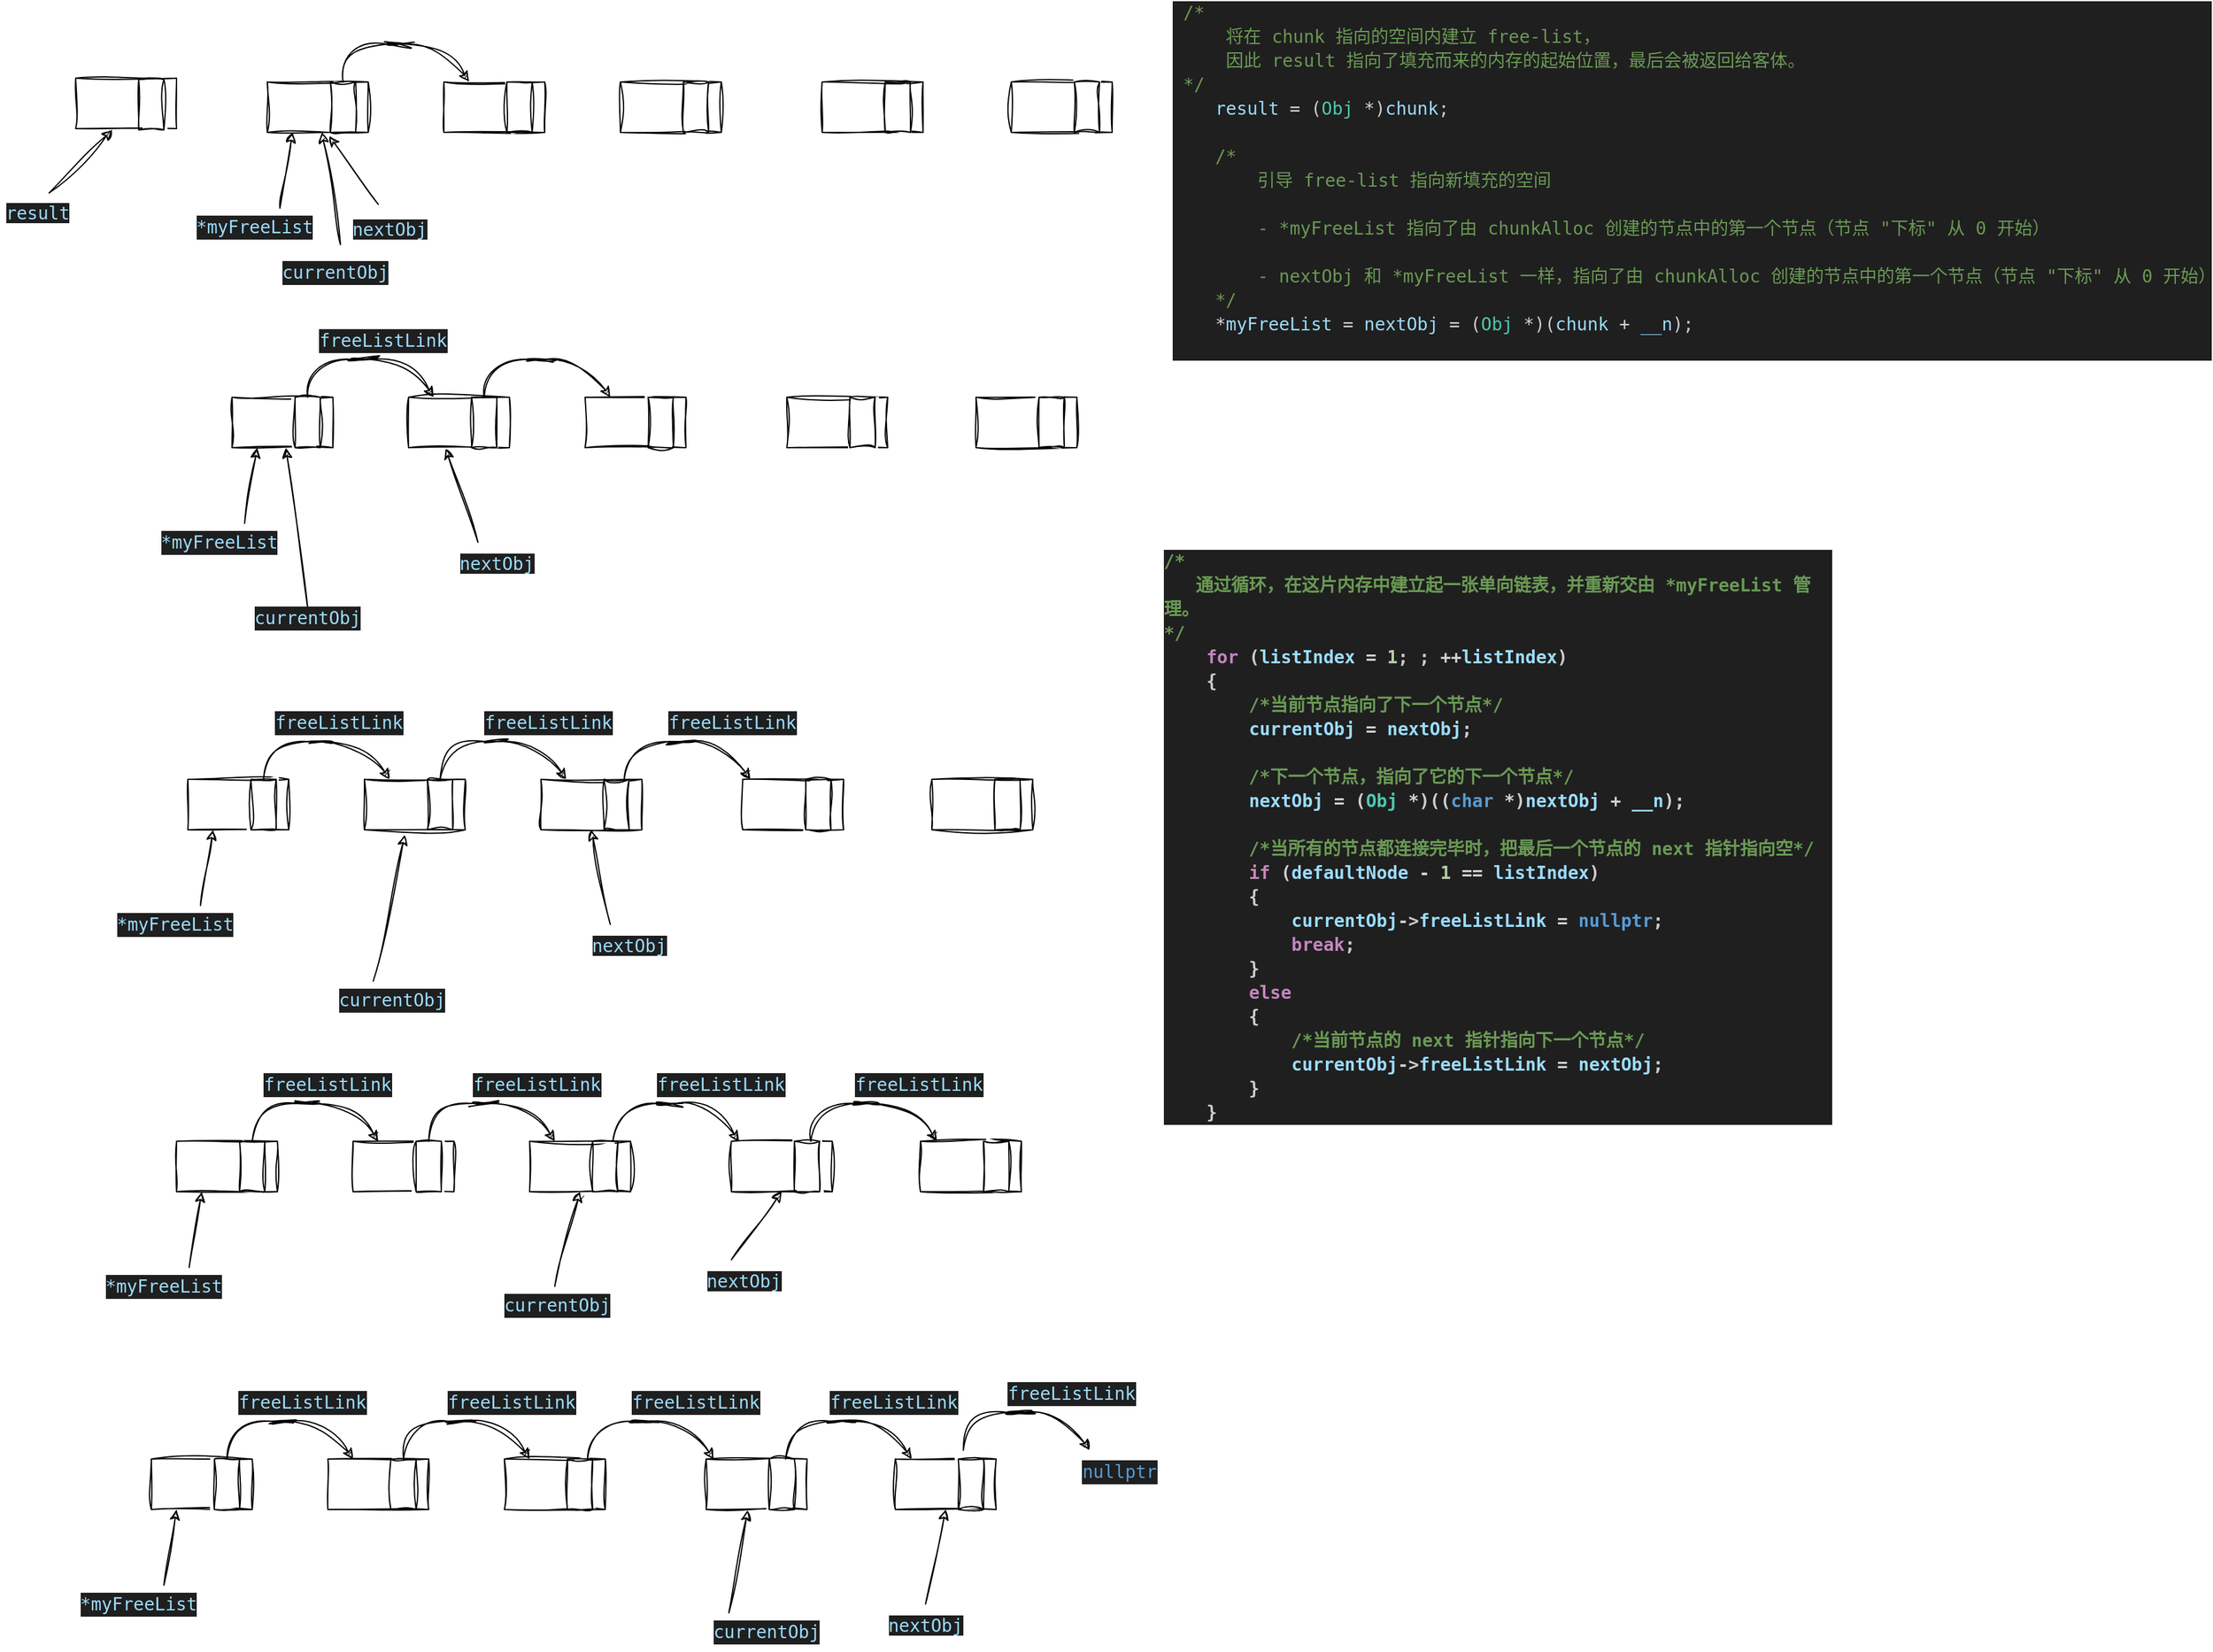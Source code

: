 <mxfile>
    <diagram id="wMo45nzH08YQBt-ZMu2K" name="第 1 页">
        <mxGraphModel dx="2779" dy="1314" grid="1" gridSize="7" guides="1" tooltips="1" connect="1" arrows="1" fold="1" page="1" pageScale="1" pageWidth="900" pageHeight="1600" background="none" math="0" shadow="0">
            <root>
                <mxCell id="0"/>
                <mxCell id="1" parent="0"/>
                <mxCell id="63" value="" style="rounded=0;whiteSpace=wrap;html=1;fillColor=#FFFFFF;sketch=1;curveFitting=1;jiggle=2;" vertex="1" parent="1">
                    <mxGeometry x="-254" y="81" width="80" height="40" as="geometry"/>
                </mxCell>
                <mxCell id="64" value="" style="rounded=0;whiteSpace=wrap;html=1;fillColor=#FFFFFF;sketch=1;curveFitting=1;jiggle=2;" vertex="1" parent="1">
                    <mxGeometry x="-394" y="81" width="80" height="40" as="geometry"/>
                </mxCell>
                <mxCell id="65" value="" style="rounded=0;whiteSpace=wrap;html=1;fillColor=#FFFFFF;sketch=1;curveFitting=1;jiggle=2;" vertex="1" parent="1">
                    <mxGeometry x="-534" y="81" width="80" height="40" as="geometry"/>
                </mxCell>
                <mxCell id="66" value="" style="rounded=0;whiteSpace=wrap;html=1;fillColor=#FFFFFF;sketch=1;curveFitting=1;jiggle=2;" vertex="1" parent="1">
                    <mxGeometry x="-94" y="81" width="80" height="40" as="geometry"/>
                </mxCell>
                <mxCell id="67" value="" style="rounded=0;whiteSpace=wrap;html=1;fillColor=#FFFFFF;sketch=1;curveFitting=1;jiggle=2;" vertex="1" parent="1">
                    <mxGeometry x="56" y="81" width="80" height="40" as="geometry"/>
                </mxCell>
                <mxCell id="68" value="" style="rounded=0;whiteSpace=wrap;html=1;strokeColor=default;fontFamily=Helvetica;fontSize=12;fontColor=default;fillColor=default;rotation=90;sketch=1;curveFitting=1;jiggle=2;" vertex="1" parent="1">
                    <mxGeometry x="-494" y="91" width="40" height="20" as="geometry"/>
                </mxCell>
                <mxCell id="69" value="" style="rounded=0;whiteSpace=wrap;html=1;strokeColor=default;fontFamily=Helvetica;fontSize=12;fontColor=default;fillColor=default;rotation=90;sketch=1;curveFitting=1;jiggle=2;" vertex="1" parent="1">
                    <mxGeometry x="-354" y="91" width="40" height="20" as="geometry"/>
                </mxCell>
                <mxCell id="70" value="" style="rounded=0;whiteSpace=wrap;html=1;strokeColor=default;fontFamily=Helvetica;fontSize=12;fontColor=default;fillColor=default;rotation=90;sketch=1;curveFitting=1;jiggle=2;" vertex="1" parent="1">
                    <mxGeometry x="96" y="91" width="40" height="20" as="geometry"/>
                </mxCell>
                <mxCell id="71" value="" style="rounded=0;whiteSpace=wrap;html=1;strokeColor=default;fontFamily=Helvetica;fontSize=12;fontColor=default;fillColor=default;rotation=90;sketch=1;curveFitting=1;jiggle=2;" vertex="1" parent="1">
                    <mxGeometry x="-54" y="91" width="40" height="20" as="geometry"/>
                </mxCell>
                <mxCell id="72" value="" style="rounded=0;whiteSpace=wrap;html=1;strokeColor=default;fontFamily=Helvetica;fontSize=12;fontColor=default;fillColor=default;rotation=90;sketch=1;curveFitting=1;jiggle=2;" vertex="1" parent="1">
                    <mxGeometry x="-214" y="91" width="40" height="20" as="geometry"/>
                </mxCell>
                <mxCell id="73" value="" style="curved=1;endArrow=classic;html=1;entryX=0.25;entryY=0;entryDx=0;entryDy=0;sketch=1;curveFitting=1;jiggle=2;" edge="1" parent="1" target="64">
                    <mxGeometry width="50" height="50" relative="1" as="geometry">
                        <mxPoint x="-474" y="81.0" as="sourcePoint"/>
                        <mxPoint x="-424" y="31" as="targetPoint"/>
                        <Array as="points">
                            <mxPoint x="-474" y="51"/>
                            <mxPoint x="-404" y="51"/>
                            <mxPoint x="-454" y="51"/>
                            <mxPoint x="-394" y="51"/>
                        </Array>
                    </mxGeometry>
                </mxCell>
                <mxCell id="78" value="&lt;div style=&quot;color: rgb(204, 204, 204); background-color: rgb(31, 31, 31); font-family: Consolas, 微软雅黑, monospace, Consolas, &amp;quot;Courier New&amp;quot;, monospace; font-size: 14px; line-height: 19px;&quot;&gt;&lt;span style=&quot;color: #9cdcfe;&quot;&gt;*myFreeList&lt;/span&gt;&lt;/div&gt;" style="text;html=1;strokeColor=none;fillColor=none;align=center;verticalAlign=middle;whiteSpace=wrap;rounded=0;sketch=1;curveFitting=1;jiggle=2;" vertex="1" parent="1">
                    <mxGeometry x="-574" y="181" width="60" height="30" as="geometry"/>
                </mxCell>
                <mxCell id="79" value="" style="endArrow=classic;html=1;entryX=0.25;entryY=1;entryDx=0;entryDy=0;sketch=1;curveFitting=1;jiggle=2;" edge="1" parent="1" target="65">
                    <mxGeometry width="50" height="50" relative="1" as="geometry">
                        <mxPoint x="-524" y="181" as="sourcePoint"/>
                        <mxPoint x="-474" y="121" as="targetPoint"/>
                    </mxGeometry>
                </mxCell>
                <mxCell id="81" value="&lt;div style=&quot;color: rgb(204, 204, 204); background-color: rgb(31, 31, 31); font-family: Consolas, 微软雅黑, monospace, Consolas, &amp;quot;Courier New&amp;quot;, monospace; font-size: 14px; line-height: 19px;&quot;&gt;&lt;span style=&quot;color: #569cd6;&quot;&gt;nullptr&lt;/span&gt;&lt;/div&gt;" style="text;html=1;strokeColor=none;fillColor=none;align=center;verticalAlign=middle;whiteSpace=wrap;rounded=0;sketch=1;curveFitting=1;jiggle=2;" vertex="1" parent="1">
                    <mxGeometry x="102" y="1163" width="80" height="40" as="geometry"/>
                </mxCell>
                <mxCell id="82" value="" style="endArrow=classic;html=1;sketch=1;hachureGap=4;jiggle=2;curveFitting=1;fontFamily=Architects Daughter;fontSource=https%3A%2F%2Ffonts.googleapis.com%2Fcss%3Ffamily%3DArchitects%2BDaughter;fontSize=16;" edge="1" parent="1" target="65">
                    <mxGeometry width="50" height="50" relative="1" as="geometry">
                        <mxPoint x="-476" y="210" as="sourcePoint"/>
                        <mxPoint x="-494" y="129" as="targetPoint"/>
                    </mxGeometry>
                </mxCell>
                <mxCell id="83" value="&lt;div style=&quot;color: rgb(204, 204, 204); background-color: rgb(31, 31, 31); font-family: Consolas, 微软雅黑, monospace, Consolas, &amp;quot;Courier New&amp;quot;, monospace; font-size: 14px; line-height: 19px;&quot;&gt;&lt;span style=&quot;color: #9cdcfe;&quot;&gt;currentObj&lt;/span&gt;&lt;/div&gt;" style="text;html=1;strokeColor=none;fillColor=none;align=center;verticalAlign=middle;whiteSpace=wrap;rounded=0;sketch=1;hachureGap=4;jiggle=2;curveFitting=1;fontFamily=Architects Daughter;fontSource=https%3A%2F%2Ffonts.googleapis.com%2Fcss%3Ffamily%3DArchitects%2BDaughter;fontSize=20;" vertex="1" parent="1">
                    <mxGeometry x="-510" y="217" width="60" height="30" as="geometry"/>
                </mxCell>
                <mxCell id="84" value="" style="endArrow=classic;html=1;sketch=1;hachureGap=4;jiggle=2;curveFitting=1;fontFamily=Architects Daughter;fontSource=https%3A%2F%2Ffonts.googleapis.com%2Fcss%3Ffamily%3DArchitects%2BDaughter;fontSize=16;entryX=0.615;entryY=1.071;entryDx=0;entryDy=0;entryPerimeter=0;" edge="1" parent="1" target="65">
                    <mxGeometry width="50" height="50" relative="1" as="geometry">
                        <mxPoint x="-446" y="178" as="sourcePoint"/>
                        <mxPoint x="-474" y="136" as="targetPoint"/>
                    </mxGeometry>
                </mxCell>
                <mxCell id="85" value="&lt;span style=&quot;color: rgb(156, 220, 254); font-family: Consolas, 微软雅黑, monospace, Consolas, &amp;quot;Courier New&amp;quot;, monospace; font-size: 14px; background-color: rgb(31, 31, 31);&quot;&gt;nextObj&lt;/span&gt;" style="text;html=1;strokeColor=none;fillColor=none;align=center;verticalAlign=middle;whiteSpace=wrap;rounded=0;sketch=1;hachureGap=4;jiggle=2;curveFitting=1;fontFamily=Architects Daughter;fontSource=https%3A%2F%2Ffonts.googleapis.com%2Fcss%3Ffamily%3DArchitects%2BDaughter;fontSize=20;" vertex="1" parent="1">
                    <mxGeometry x="-467" y="181" width="60" height="30" as="geometry"/>
                </mxCell>
                <mxCell id="86" value="" style="rounded=0;whiteSpace=wrap;html=1;fillColor=#FFFFFF;sketch=1;curveFitting=1;jiggle=2;" vertex="1" parent="1">
                    <mxGeometry x="-282" y="331" width="80" height="40" as="geometry"/>
                </mxCell>
                <mxCell id="87" value="" style="rounded=0;whiteSpace=wrap;html=1;fillColor=#FFFFFF;sketch=1;curveFitting=1;jiggle=2;" vertex="1" parent="1">
                    <mxGeometry x="-422" y="331" width="80" height="40" as="geometry"/>
                </mxCell>
                <mxCell id="88" value="" style="rounded=0;whiteSpace=wrap;html=1;fillColor=#FFFFFF;sketch=1;curveFitting=1;jiggle=2;" vertex="1" parent="1">
                    <mxGeometry x="-562" y="331" width="80" height="40" as="geometry"/>
                </mxCell>
                <mxCell id="89" value="" style="rounded=0;whiteSpace=wrap;html=1;fillColor=#FFFFFF;sketch=1;curveFitting=1;jiggle=2;" vertex="1" parent="1">
                    <mxGeometry x="-122" y="331" width="80" height="40" as="geometry"/>
                </mxCell>
                <mxCell id="90" value="" style="rounded=0;whiteSpace=wrap;html=1;fillColor=#FFFFFF;sketch=1;curveFitting=1;jiggle=2;" vertex="1" parent="1">
                    <mxGeometry x="28" y="331" width="80" height="40" as="geometry"/>
                </mxCell>
                <mxCell id="91" value="" style="rounded=0;whiteSpace=wrap;html=1;strokeColor=default;fontFamily=Helvetica;fontSize=12;fontColor=default;fillColor=default;rotation=90;sketch=1;curveFitting=1;jiggle=2;" vertex="1" parent="1">
                    <mxGeometry x="-522" y="341" width="40" height="20" as="geometry"/>
                </mxCell>
                <mxCell id="92" value="" style="rounded=0;whiteSpace=wrap;html=1;strokeColor=default;fontFamily=Helvetica;fontSize=12;fontColor=default;fillColor=default;rotation=90;sketch=1;curveFitting=1;jiggle=2;" vertex="1" parent="1">
                    <mxGeometry x="-382" y="341" width="40" height="20" as="geometry"/>
                </mxCell>
                <mxCell id="93" value="" style="rounded=0;whiteSpace=wrap;html=1;strokeColor=default;fontFamily=Helvetica;fontSize=12;fontColor=default;fillColor=default;rotation=90;sketch=1;curveFitting=1;jiggle=2;" vertex="1" parent="1">
                    <mxGeometry x="68" y="341" width="40" height="20" as="geometry"/>
                </mxCell>
                <mxCell id="94" value="" style="rounded=0;whiteSpace=wrap;html=1;strokeColor=default;fontFamily=Helvetica;fontSize=12;fontColor=default;fillColor=default;rotation=90;sketch=1;curveFitting=1;jiggle=2;" vertex="1" parent="1">
                    <mxGeometry x="-82" y="341" width="40" height="20" as="geometry"/>
                </mxCell>
                <mxCell id="95" value="" style="rounded=0;whiteSpace=wrap;html=1;strokeColor=default;fontFamily=Helvetica;fontSize=12;fontColor=default;fillColor=default;rotation=90;sketch=1;curveFitting=1;jiggle=2;" vertex="1" parent="1">
                    <mxGeometry x="-242" y="341" width="40" height="20" as="geometry"/>
                </mxCell>
                <mxCell id="96" value="" style="curved=1;endArrow=classic;html=1;entryX=0.25;entryY=0;entryDx=0;entryDy=0;sketch=1;curveFitting=1;jiggle=2;" edge="1" parent="1" target="87">
                    <mxGeometry width="50" height="50" relative="1" as="geometry">
                        <mxPoint x="-502" y="331.0" as="sourcePoint"/>
                        <mxPoint x="-452" y="281" as="targetPoint"/>
                        <Array as="points">
                            <mxPoint x="-502" y="301"/>
                            <mxPoint x="-432" y="301"/>
                            <mxPoint x="-482" y="301"/>
                            <mxPoint x="-422" y="301"/>
                        </Array>
                    </mxGeometry>
                </mxCell>
                <mxCell id="99" value="" style="curved=1;endArrow=classic;html=1;entryX=0.25;entryY=0;entryDx=0;entryDy=0;sketch=1;curveFitting=1;jiggle=2;" edge="1" parent="1">
                    <mxGeometry width="50" height="50" relative="1" as="geometry">
                        <mxPoint x="-362" y="331.0" as="sourcePoint"/>
                        <mxPoint x="-262" y="331.0" as="targetPoint"/>
                        <Array as="points">
                            <mxPoint x="-362" y="301"/>
                            <mxPoint x="-292" y="301"/>
                            <mxPoint x="-342" y="301"/>
                            <mxPoint x="-282" y="301"/>
                        </Array>
                    </mxGeometry>
                </mxCell>
                <mxCell id="100" value="&lt;div style=&quot;color: rgb(204, 204, 204); background-color: rgb(31, 31, 31); font-family: Consolas, 微软雅黑, monospace, Consolas, &amp;quot;Courier New&amp;quot;, monospace; font-size: 14px; line-height: 19px;&quot;&gt;&lt;span style=&quot;color: #9cdcfe;&quot;&gt;freeListLink&lt;/span&gt;&lt;/div&gt;" style="text;html=1;strokeColor=none;fillColor=none;align=center;verticalAlign=middle;whiteSpace=wrap;rounded=0;sketch=1;curveFitting=1;jiggle=2;" vertex="1" parent="1">
                    <mxGeometry x="-502" y="271" width="120" height="30" as="geometry"/>
                </mxCell>
                <mxCell id="101" value="&lt;div style=&quot;color: rgb(204, 204, 204); background-color: rgb(31, 31, 31); font-family: Consolas, 微软雅黑, monospace, Consolas, &amp;quot;Courier New&amp;quot;, monospace; font-size: 14px; line-height: 19px;&quot;&gt;&lt;span style=&quot;color: #9cdcfe;&quot;&gt;*myFreeList&lt;/span&gt;&lt;/div&gt;" style="text;html=1;strokeColor=none;fillColor=none;align=center;verticalAlign=middle;whiteSpace=wrap;rounded=0;sketch=1;curveFitting=1;jiggle=2;" vertex="1" parent="1">
                    <mxGeometry x="-602" y="431" width="60" height="30" as="geometry"/>
                </mxCell>
                <mxCell id="102" value="" style="endArrow=classic;html=1;entryX=0.25;entryY=1;entryDx=0;entryDy=0;sketch=1;curveFitting=1;jiggle=2;" edge="1" parent="1" target="88">
                    <mxGeometry width="50" height="50" relative="1" as="geometry">
                        <mxPoint x="-552" y="431" as="sourcePoint"/>
                        <mxPoint x="-502" y="371" as="targetPoint"/>
                    </mxGeometry>
                </mxCell>
                <mxCell id="105" value="" style="endArrow=classic;html=1;sketch=1;hachureGap=4;jiggle=2;curveFitting=1;fontFamily=Architects Daughter;fontSource=https%3A%2F%2Ffonts.googleapis.com%2Fcss%3Ffamily%3DArchitects%2BDaughter;fontSize=16;" edge="1" parent="1" target="88">
                    <mxGeometry width="50" height="50" relative="1" as="geometry">
                        <mxPoint x="-502" y="498" as="sourcePoint"/>
                        <mxPoint x="-522" y="379" as="targetPoint"/>
                    </mxGeometry>
                </mxCell>
                <mxCell id="106" value="&lt;div style=&quot;color: rgb(204, 204, 204); background-color: rgb(31, 31, 31); font-family: Consolas, 微软雅黑, monospace, Consolas, &amp;quot;Courier New&amp;quot;, monospace; font-size: 14px; line-height: 19px;&quot;&gt;&lt;span style=&quot;color: #9cdcfe;&quot;&gt;currentObj&lt;/span&gt;&lt;/div&gt;" style="text;html=1;strokeColor=none;fillColor=none;align=center;verticalAlign=middle;whiteSpace=wrap;rounded=0;sketch=1;hachureGap=4;jiggle=2;curveFitting=1;fontFamily=Architects Daughter;fontSource=https%3A%2F%2Ffonts.googleapis.com%2Fcss%3Ffamily%3DArchitects%2BDaughter;fontSize=20;" vertex="1" parent="1">
                    <mxGeometry x="-532" y="491" width="60" height="30" as="geometry"/>
                </mxCell>
                <mxCell id="107" value="" style="endArrow=classic;html=1;sketch=1;hachureGap=4;jiggle=2;curveFitting=1;fontFamily=Architects Daughter;fontSource=https%3A%2F%2Ffonts.googleapis.com%2Fcss%3Ffamily%3DArchitects%2BDaughter;fontSize=16;entryX=0.368;entryY=1.018;entryDx=0;entryDy=0;entryPerimeter=0;exitX=0.25;exitY=0;exitDx=0;exitDy=0;" edge="1" parent="1" target="87" source="108">
                    <mxGeometry width="50" height="50" relative="1" as="geometry">
                        <mxPoint x="-474" y="428" as="sourcePoint"/>
                        <mxPoint x="-502" y="386" as="targetPoint"/>
                    </mxGeometry>
                </mxCell>
                <mxCell id="108" value="&lt;span style=&quot;color: rgb(156, 220, 254); font-family: Consolas, 微软雅黑, monospace, Consolas, &amp;quot;Courier New&amp;quot;, monospace; font-size: 14px; background-color: rgb(31, 31, 31);&quot;&gt;nextObj&lt;/span&gt;" style="text;html=1;strokeColor=none;fillColor=none;align=center;verticalAlign=middle;whiteSpace=wrap;rounded=0;sketch=1;hachureGap=4;jiggle=2;curveFitting=1;fontFamily=Architects Daughter;fontSource=https%3A%2F%2Ffonts.googleapis.com%2Fcss%3Ffamily%3DArchitects%2BDaughter;fontSize=20;" vertex="1" parent="1">
                    <mxGeometry x="-382" y="446" width="60" height="30" as="geometry"/>
                </mxCell>
                <mxCell id="109" value="" style="rounded=0;whiteSpace=wrap;html=1;fillColor=#FFFFFF;sketch=1;curveFitting=1;jiggle=2;" vertex="1" parent="1">
                    <mxGeometry x="-317" y="634" width="80" height="40" as="geometry"/>
                </mxCell>
                <mxCell id="110" value="" style="rounded=0;whiteSpace=wrap;html=1;fillColor=#FFFFFF;sketch=1;curveFitting=1;jiggle=2;" vertex="1" parent="1">
                    <mxGeometry x="-457" y="634" width="80" height="40" as="geometry"/>
                </mxCell>
                <mxCell id="111" value="" style="rounded=0;whiteSpace=wrap;html=1;fillColor=#FFFFFF;sketch=1;curveFitting=1;jiggle=2;" vertex="1" parent="1">
                    <mxGeometry x="-597" y="634" width="80" height="40" as="geometry"/>
                </mxCell>
                <mxCell id="112" value="" style="rounded=0;whiteSpace=wrap;html=1;fillColor=#FFFFFF;sketch=1;curveFitting=1;jiggle=2;" vertex="1" parent="1">
                    <mxGeometry x="-157" y="634" width="80" height="40" as="geometry"/>
                </mxCell>
                <mxCell id="113" value="" style="rounded=0;whiteSpace=wrap;html=1;fillColor=#FFFFFF;sketch=1;curveFitting=1;jiggle=2;" vertex="1" parent="1">
                    <mxGeometry x="-7" y="634" width="80" height="40" as="geometry"/>
                </mxCell>
                <mxCell id="114" value="" style="rounded=0;whiteSpace=wrap;html=1;strokeColor=default;fontFamily=Helvetica;fontSize=12;fontColor=default;fillColor=default;rotation=90;sketch=1;curveFitting=1;jiggle=2;" vertex="1" parent="1">
                    <mxGeometry x="-557" y="644" width="40" height="20" as="geometry"/>
                </mxCell>
                <mxCell id="115" value="" style="rounded=0;whiteSpace=wrap;html=1;strokeColor=default;fontFamily=Helvetica;fontSize=12;fontColor=default;fillColor=default;rotation=90;sketch=1;curveFitting=1;jiggle=2;" vertex="1" parent="1">
                    <mxGeometry x="-417" y="644" width="40" height="20" as="geometry"/>
                </mxCell>
                <mxCell id="116" value="" style="rounded=0;whiteSpace=wrap;html=1;strokeColor=default;fontFamily=Helvetica;fontSize=12;fontColor=default;fillColor=default;rotation=90;sketch=1;curveFitting=1;jiggle=2;" vertex="1" parent="1">
                    <mxGeometry x="33" y="644" width="40" height="20" as="geometry"/>
                </mxCell>
                <mxCell id="117" value="" style="rounded=0;whiteSpace=wrap;html=1;strokeColor=default;fontFamily=Helvetica;fontSize=12;fontColor=default;fillColor=default;rotation=90;sketch=1;curveFitting=1;jiggle=2;" vertex="1" parent="1">
                    <mxGeometry x="-117" y="644" width="40" height="20" as="geometry"/>
                </mxCell>
                <mxCell id="118" value="" style="rounded=0;whiteSpace=wrap;html=1;strokeColor=default;fontFamily=Helvetica;fontSize=12;fontColor=default;fillColor=default;rotation=90;sketch=1;curveFitting=1;jiggle=2;" vertex="1" parent="1">
                    <mxGeometry x="-277" y="644" width="40" height="20" as="geometry"/>
                </mxCell>
                <mxCell id="119" value="" style="curved=1;endArrow=classic;html=1;entryX=0.25;entryY=0;entryDx=0;entryDy=0;sketch=1;curveFitting=1;jiggle=2;" edge="1" parent="1" target="110">
                    <mxGeometry width="50" height="50" relative="1" as="geometry">
                        <mxPoint x="-537" y="634.0" as="sourcePoint"/>
                        <mxPoint x="-487" y="584" as="targetPoint"/>
                        <Array as="points">
                            <mxPoint x="-537" y="604"/>
                            <mxPoint x="-467" y="604"/>
                            <mxPoint x="-517" y="604"/>
                            <mxPoint x="-457" y="604"/>
                        </Array>
                    </mxGeometry>
                </mxCell>
                <mxCell id="120" value="" style="curved=1;endArrow=classic;html=1;entryX=0.25;entryY=0;entryDx=0;entryDy=0;sketch=1;curveFitting=1;jiggle=2;" edge="1" parent="1">
                    <mxGeometry width="50" height="50" relative="1" as="geometry">
                        <mxPoint x="-397" y="634.0" as="sourcePoint"/>
                        <mxPoint x="-297" y="634.0" as="targetPoint"/>
                        <Array as="points">
                            <mxPoint x="-397" y="604"/>
                            <mxPoint x="-327" y="604"/>
                            <mxPoint x="-377" y="604"/>
                            <mxPoint x="-317" y="604"/>
                        </Array>
                    </mxGeometry>
                </mxCell>
                <mxCell id="121" value="&lt;div style=&quot;color: rgb(204, 204, 204); background-color: rgb(31, 31, 31); font-family: Consolas, 微软雅黑, monospace, Consolas, &amp;quot;Courier New&amp;quot;, monospace; font-size: 14px; line-height: 19px;&quot;&gt;&lt;span style=&quot;color: #9cdcfe;&quot;&gt;freeListLink&lt;/span&gt;&lt;/div&gt;" style="text;html=1;strokeColor=none;fillColor=none;align=center;verticalAlign=middle;whiteSpace=wrap;rounded=0;sketch=1;curveFitting=1;jiggle=2;" vertex="1" parent="1">
                    <mxGeometry x="-537" y="574" width="120" height="30" as="geometry"/>
                </mxCell>
                <mxCell id="122" value="&lt;div style=&quot;color: rgb(204, 204, 204); background-color: rgb(31, 31, 31); font-family: Consolas, 微软雅黑, monospace, Consolas, &amp;quot;Courier New&amp;quot;, monospace; font-size: 14px; line-height: 19px;&quot;&gt;&lt;span style=&quot;color: #9cdcfe;&quot;&gt;*myFreeList&lt;/span&gt;&lt;/div&gt;" style="text;html=1;strokeColor=none;fillColor=none;align=center;verticalAlign=middle;whiteSpace=wrap;rounded=0;sketch=1;curveFitting=1;jiggle=2;" vertex="1" parent="1">
                    <mxGeometry x="-637" y="734" width="60" height="30" as="geometry"/>
                </mxCell>
                <mxCell id="123" value="" style="endArrow=classic;html=1;entryX=0.25;entryY=1;entryDx=0;entryDy=0;sketch=1;curveFitting=1;jiggle=2;" edge="1" parent="1" target="111">
                    <mxGeometry width="50" height="50" relative="1" as="geometry">
                        <mxPoint x="-587" y="734" as="sourcePoint"/>
                        <mxPoint x="-537" y="674" as="targetPoint"/>
                    </mxGeometry>
                </mxCell>
                <mxCell id="124" value="" style="endArrow=classic;html=1;sketch=1;hachureGap=4;jiggle=2;curveFitting=1;fontFamily=Architects Daughter;fontSource=https%3A%2F%2Ffonts.googleapis.com%2Fcss%3Ffamily%3DArchitects%2BDaughter;fontSize=16;entryX=0.4;entryY=1.1;entryDx=0;entryDy=0;entryPerimeter=0;exitX=0.25;exitY=0;exitDx=0;exitDy=0;" edge="1" parent="1" target="110" source="125">
                    <mxGeometry width="50" height="50" relative="1" as="geometry">
                        <mxPoint x="-537" y="801.0" as="sourcePoint"/>
                        <mxPoint x="-557" y="682" as="targetPoint"/>
                    </mxGeometry>
                </mxCell>
                <mxCell id="125" value="&lt;div style=&quot;color: rgb(204, 204, 204); background-color: rgb(31, 31, 31); font-family: Consolas, 微软雅黑, monospace, Consolas, &amp;quot;Courier New&amp;quot;, monospace; font-size: 14px; line-height: 19px;&quot;&gt;&lt;span style=&quot;color: #9cdcfe;&quot;&gt;currentObj&lt;/span&gt;&lt;/div&gt;" style="text;html=1;strokeColor=none;fillColor=none;align=center;verticalAlign=middle;whiteSpace=wrap;rounded=0;sketch=1;hachureGap=4;jiggle=2;curveFitting=1;fontFamily=Architects Daughter;fontSource=https%3A%2F%2Ffonts.googleapis.com%2Fcss%3Ffamily%3DArchitects%2BDaughter;fontSize=20;" vertex="1" parent="1">
                    <mxGeometry x="-465" y="794" width="60" height="30" as="geometry"/>
                </mxCell>
                <mxCell id="126" value="" style="endArrow=classic;html=1;sketch=1;hachureGap=4;jiggle=2;curveFitting=1;fontFamily=Architects Daughter;fontSource=https%3A%2F%2Ffonts.googleapis.com%2Fcss%3Ffamily%3DArchitects%2BDaughter;fontSize=16;entryX=0.5;entryY=1;entryDx=0;entryDy=0;exitX=0.25;exitY=0;exitDx=0;exitDy=0;" edge="1" parent="1" source="127" target="109">
                    <mxGeometry width="50" height="50" relative="1" as="geometry">
                        <mxPoint x="-509" y="731" as="sourcePoint"/>
                        <mxPoint x="-537" y="689" as="targetPoint"/>
                    </mxGeometry>
                </mxCell>
                <mxCell id="127" value="&lt;span style=&quot;color: rgb(156, 220, 254); font-family: Consolas, 微软雅黑, monospace, Consolas, &amp;quot;Courier New&amp;quot;, monospace; font-size: 14px; background-color: rgb(31, 31, 31);&quot;&gt;nextObj&lt;/span&gt;" style="text;html=1;strokeColor=none;fillColor=none;align=center;verticalAlign=middle;whiteSpace=wrap;rounded=0;sketch=1;hachureGap=4;jiggle=2;curveFitting=1;fontFamily=Architects Daughter;fontSource=https%3A%2F%2Ffonts.googleapis.com%2Fcss%3Ffamily%3DArchitects%2BDaughter;fontSize=20;" vertex="1" parent="1">
                    <mxGeometry x="-277" y="749" width="60" height="30" as="geometry"/>
                </mxCell>
                <mxCell id="128" value="&lt;div style=&quot;color: rgb(204, 204, 204); background-color: rgb(31, 31, 31); font-family: Consolas, 微软雅黑, monospace, Consolas, &amp;quot;Courier New&amp;quot;, monospace; font-size: 14px; line-height: 19px;&quot;&gt;&lt;span style=&quot;color: #9cdcfe;&quot;&gt;freeListLink&lt;/span&gt;&lt;/div&gt;" style="text;html=1;strokeColor=none;fillColor=none;align=center;verticalAlign=middle;whiteSpace=wrap;rounded=0;sketch=1;curveFitting=1;jiggle=2;" vertex="1" parent="1">
                    <mxGeometry x="-371" y="574" width="120" height="30" as="geometry"/>
                </mxCell>
                <mxCell id="129" value="" style="curved=1;endArrow=classic;html=1;entryX=0.25;entryY=0;entryDx=0;entryDy=0;sketch=1;curveFitting=1;jiggle=2;" edge="1" parent="1">
                    <mxGeometry width="50" height="50" relative="1" as="geometry">
                        <mxPoint x="-251" y="634.0" as="sourcePoint"/>
                        <mxPoint x="-151" y="634.0" as="targetPoint"/>
                        <Array as="points">
                            <mxPoint x="-251" y="604"/>
                            <mxPoint x="-181" y="604"/>
                            <mxPoint x="-231" y="604"/>
                            <mxPoint x="-171" y="604"/>
                        </Array>
                    </mxGeometry>
                </mxCell>
                <mxCell id="130" value="&lt;div style=&quot;color: rgb(204, 204, 204); background-color: rgb(31, 31, 31); font-family: Consolas, 微软雅黑, monospace, Consolas, &amp;quot;Courier New&amp;quot;, monospace; font-size: 14px; line-height: 19px;&quot;&gt;&lt;span style=&quot;color: #9cdcfe;&quot;&gt;freeListLink&lt;/span&gt;&lt;/div&gt;" style="text;html=1;strokeColor=none;fillColor=none;align=center;verticalAlign=middle;whiteSpace=wrap;rounded=0;sketch=1;curveFitting=1;jiggle=2;" vertex="1" parent="1">
                    <mxGeometry x="-225" y="574" width="120" height="30" as="geometry"/>
                </mxCell>
                <mxCell id="131" value="&lt;div style=&quot;color: rgb(204, 204, 204); background-color: rgb(31, 31, 31); font-family: Consolas, 微软雅黑, monospace, Consolas, &amp;quot;Courier New&amp;quot;, monospace; font-size: 14px; line-height: 19px;&quot;&gt;&lt;div&gt;&lt;span style=&quot;color: #6a9955;&quot;&gt;&lt;b&gt;/*&lt;/b&gt;&lt;/span&gt;&lt;/div&gt;&lt;div&gt;&lt;span style=&quot;color: #6a9955;&quot;&gt;&lt;b&gt;&amp;nbsp; &amp;nbsp;通过循环，在这片内存中建立起一张单向链表，并重新交由 *myFreeList 管理。&lt;/b&gt;&lt;/span&gt;&lt;/div&gt;&lt;div&gt;&lt;span style=&quot;color: #6a9955;&quot;&gt;&lt;b&gt;*/&lt;/b&gt;&lt;/span&gt;&lt;/div&gt;&lt;div&gt;&lt;b&gt;&amp;nbsp; &amp;nbsp; &lt;span style=&quot;color: #c586c0;&quot;&gt;for&lt;/span&gt; (&lt;span style=&quot;color: #9cdcfe;&quot;&gt;listIndex&lt;/span&gt; &lt;span style=&quot;color: #d4d4d4;&quot;&gt;=&lt;/span&gt; &lt;span style=&quot;color: #b5cea8;&quot;&gt;1&lt;/span&gt;; ; &lt;span style=&quot;color: #d4d4d4;&quot;&gt;++&lt;/span&gt;&lt;span style=&quot;color: #9cdcfe;&quot;&gt;listIndex&lt;/span&gt;)&lt;/b&gt;&lt;/div&gt;&lt;div&gt;&lt;b&gt;&amp;nbsp; &amp;nbsp; {&lt;/b&gt;&lt;/div&gt;&lt;div&gt;&lt;span style=&quot;color: #6a9955;&quot;&gt;&lt;b&gt;&amp;nbsp; &amp;nbsp; &amp;nbsp; &amp;nbsp; /*当前节点指向了下一个节点*/&lt;/b&gt;&lt;/span&gt;&lt;/div&gt;&lt;div&gt;&lt;b&gt;&amp;nbsp; &amp;nbsp; &amp;nbsp; &amp;nbsp; &lt;span style=&quot;color: #9cdcfe;&quot;&gt;currentObj&lt;/span&gt; &lt;span style=&quot;color: #d4d4d4;&quot;&gt;=&lt;/span&gt; &lt;span style=&quot;color: #9cdcfe;&quot;&gt;nextObj&lt;/span&gt;;&lt;/b&gt;&lt;/div&gt;&lt;b&gt;&lt;br&gt;&lt;/b&gt;&lt;div&gt;&lt;span style=&quot;color: #6a9955;&quot;&gt;&lt;b&gt;&amp;nbsp; &amp;nbsp; &amp;nbsp; &amp;nbsp; /*下一个节点，指向了它的下一个节点*/&lt;/b&gt;&lt;/span&gt;&lt;/div&gt;&lt;div&gt;&lt;b&gt;&amp;nbsp; &amp;nbsp; &amp;nbsp; &amp;nbsp; &lt;span style=&quot;color: #9cdcfe;&quot;&gt;nextObj&lt;/span&gt; &lt;span style=&quot;color: #d4d4d4;&quot;&gt;=&lt;/span&gt; (&lt;span style=&quot;color: #4ec9b0;&quot;&gt;Obj&lt;/span&gt; &lt;span style=&quot;color: #d4d4d4;&quot;&gt;*&lt;/span&gt;)((&lt;span style=&quot;color: #569cd6;&quot;&gt;char&lt;/span&gt; &lt;span style=&quot;color: #d4d4d4;&quot;&gt;*&lt;/span&gt;)&lt;span style=&quot;color: #9cdcfe;&quot;&gt;nextObj&lt;/span&gt; &lt;span style=&quot;color: #d4d4d4;&quot;&gt;+&lt;/span&gt; &lt;span style=&quot;color: #9cdcfe;&quot;&gt;__n&lt;/span&gt;);&lt;/b&gt;&lt;/div&gt;&lt;b&gt;&lt;br&gt;&lt;/b&gt;&lt;div&gt;&lt;span style=&quot;color: #6a9955;&quot;&gt;&lt;b&gt;&amp;nbsp; &amp;nbsp; &amp;nbsp; &amp;nbsp; /*当所有的节点都连接完毕时，把最后一个节点的 next 指针指向空*/&lt;/b&gt;&lt;/span&gt;&lt;/div&gt;&lt;div&gt;&lt;b&gt;&amp;nbsp; &amp;nbsp; &amp;nbsp; &amp;nbsp; &lt;span style=&quot;color: #c586c0;&quot;&gt;if&lt;/span&gt; (&lt;span style=&quot;color: #9cdcfe;&quot;&gt;defaultNode&lt;/span&gt; &lt;span style=&quot;color: #d4d4d4;&quot;&gt;-&lt;/span&gt; &lt;span style=&quot;color: #b5cea8;&quot;&gt;1&lt;/span&gt; &lt;span style=&quot;color: #d4d4d4;&quot;&gt;==&lt;/span&gt; &lt;span style=&quot;color: #9cdcfe;&quot;&gt;listIndex&lt;/span&gt;)&lt;/b&gt;&lt;/div&gt;&lt;div&gt;&lt;b&gt;&amp;nbsp; &amp;nbsp; &amp;nbsp; &amp;nbsp; {&lt;/b&gt;&lt;/div&gt;&lt;div&gt;&lt;b&gt;&amp;nbsp; &amp;nbsp; &amp;nbsp; &amp;nbsp; &amp;nbsp; &amp;nbsp; &lt;span style=&quot;color: #9cdcfe;&quot;&gt;currentObj&lt;/span&gt;-&amp;gt;&lt;span style=&quot;color: #9cdcfe;&quot;&gt;freeListLink&lt;/span&gt; &lt;span style=&quot;color: #d4d4d4;&quot;&gt;=&lt;/span&gt; &lt;span style=&quot;color: #569cd6;&quot;&gt;nullptr&lt;/span&gt;;&lt;/b&gt;&lt;/div&gt;&lt;div&gt;&lt;b&gt;&amp;nbsp; &amp;nbsp; &amp;nbsp; &amp;nbsp; &amp;nbsp; &amp;nbsp; &lt;span style=&quot;color: #c586c0;&quot;&gt;break&lt;/span&gt;;&lt;/b&gt;&lt;/div&gt;&lt;div&gt;&lt;b&gt;&amp;nbsp; &amp;nbsp; &amp;nbsp; &amp;nbsp; }&lt;/b&gt;&lt;/div&gt;&lt;div&gt;&lt;b&gt;&amp;nbsp; &amp;nbsp; &amp;nbsp; &amp;nbsp; &lt;span style=&quot;color: #c586c0;&quot;&gt;else&lt;/span&gt;&lt;/b&gt;&lt;/div&gt;&lt;div&gt;&lt;b&gt;&amp;nbsp; &amp;nbsp; &amp;nbsp; &amp;nbsp; {&lt;/b&gt;&lt;/div&gt;&lt;div&gt;&lt;span style=&quot;color: #6a9955;&quot;&gt;&lt;b&gt;&amp;nbsp; &amp;nbsp; &amp;nbsp; &amp;nbsp; &amp;nbsp; &amp;nbsp; /*当前节点的 next 指针指向下一个节点*/&lt;/b&gt;&lt;/span&gt;&lt;/div&gt;&lt;div&gt;&lt;b&gt;&amp;nbsp; &amp;nbsp; &amp;nbsp; &amp;nbsp; &amp;nbsp; &amp;nbsp; &lt;span style=&quot;color: #9cdcfe;&quot;&gt;currentObj&lt;/span&gt;-&amp;gt;&lt;span style=&quot;color: #9cdcfe;&quot;&gt;freeListLink&lt;/span&gt; &lt;span style=&quot;color: #d4d4d4;&quot;&gt;=&lt;/span&gt; &lt;span style=&quot;color: #9cdcfe;&quot;&gt;nextObj&lt;/span&gt;;&lt;/b&gt;&lt;/div&gt;&lt;div&gt;&lt;b&gt;&amp;nbsp; &amp;nbsp; &amp;nbsp; &amp;nbsp; }&lt;/b&gt;&lt;/div&gt;&lt;div&gt;&lt;b&gt;&amp;nbsp; &amp;nbsp; }&lt;/b&gt;&lt;/div&gt;&lt;/div&gt;" style="text;html=1;strokeColor=none;fillColor=none;align=left;verticalAlign=middle;whiteSpace=wrap;rounded=0;sketch=1;hachureGap=4;jiggle=2;curveFitting=1;fontFamily=Architects Daughter;fontSource=https%3A%2F%2Ffonts.googleapis.com%2Fcss%3Ffamily%3DArchitects%2BDaughter;fontSize=20;" vertex="1" parent="1">
                    <mxGeometry x="175" y="350" width="532" height="658" as="geometry"/>
                </mxCell>
                <mxCell id="132" value="&lt;div style=&quot;color: rgb(204, 204, 204); background-color: rgb(31, 31, 31); font-family: Consolas, 微软雅黑, monospace, Consolas, &amp;quot;Courier New&amp;quot;, monospace; font-size: 14px; line-height: 19px;&quot;&gt;&lt;div&gt;&lt;span style=&quot;color: #6a9955;&quot;&gt;&amp;nbsp;/*&lt;/span&gt;&lt;/div&gt;&lt;div&gt;&lt;span style=&quot;color: #6a9955;&quot;&gt;&amp;nbsp; &amp;nbsp; &amp;nbsp;将在 chunk 指向的空间内建立 free-list，&lt;/span&gt;&lt;/div&gt;&lt;div&gt;&lt;span style=&quot;color: #6a9955;&quot;&gt;&amp;nbsp; &amp;nbsp; &amp;nbsp;因此 result 指向了填充而来的内存的起始位置，最后会被返回给客体。&lt;/span&gt;&lt;/div&gt;&lt;div&gt;&lt;span style=&quot;color: #6a9955;&quot;&gt;&amp;nbsp;*/&lt;/span&gt;&lt;/div&gt;&lt;div&gt;&amp;nbsp; &amp;nbsp; &lt;span style=&quot;color: #9cdcfe;&quot;&gt;result&lt;/span&gt; &lt;span style=&quot;color: #d4d4d4;&quot;&gt;=&lt;/span&gt; (&lt;span style=&quot;color: #4ec9b0;&quot;&gt;Obj&lt;/span&gt; &lt;span style=&quot;color: #d4d4d4;&quot;&gt;*&lt;/span&gt;)&lt;span style=&quot;color: #9cdcfe;&quot;&gt;chunk&lt;/span&gt;;&lt;/div&gt;&lt;br&gt;&lt;div&gt;&lt;span style=&quot;color: #6a9955;&quot;&gt;&amp;nbsp; &amp;nbsp; /*&lt;/span&gt;&lt;/div&gt;&lt;div&gt;&lt;span style=&quot;color: #6a9955;&quot;&gt;&amp;nbsp; &amp;nbsp; &amp;nbsp; &amp;nbsp; 引导 free-list 指向新填充的空间&lt;/span&gt;&lt;/div&gt;&lt;br&gt;&lt;div&gt;&lt;span style=&quot;color: #6a9955;&quot;&gt;&amp;nbsp; &amp;nbsp; &amp;nbsp; &amp;nbsp; - *myFreeList 指向了由 chunkAlloc 创建的节点中的第一个节点（节点 &quot;下标&quot; 从 0 开始）&lt;/span&gt;&lt;/div&gt;&lt;br&gt;&lt;div&gt;&lt;span style=&quot;color: #6a9955;&quot;&gt;&amp;nbsp; &amp;nbsp; &amp;nbsp; &amp;nbsp; - nextObj 和 *myFreeList 一样，指向了由 chunkAlloc 创建的节点中的第一个节点（节点 &quot;下标&quot; 从 0 开始）&lt;/span&gt;&lt;/div&gt;&lt;div&gt;&lt;span style=&quot;color: #6a9955;&quot;&gt;&amp;nbsp; &amp;nbsp; */&lt;/span&gt;&lt;/div&gt;&lt;div&gt;&amp;nbsp; &amp;nbsp; &lt;span style=&quot;color: #d4d4d4;&quot;&gt;*&lt;/span&gt;&lt;span style=&quot;color: #9cdcfe;&quot;&gt;myFreeList&lt;/span&gt; &lt;span style=&quot;color: #d4d4d4;&quot;&gt;=&lt;/span&gt; &lt;span style=&quot;color: #9cdcfe;&quot;&gt;nextObj&lt;/span&gt; &lt;span style=&quot;color: #d4d4d4;&quot;&gt;=&lt;/span&gt; (&lt;span style=&quot;color: #4ec9b0;&quot;&gt;Obj&lt;/span&gt; &lt;span style=&quot;color: #d4d4d4;&quot;&gt;*&lt;/span&gt;)(&lt;span style=&quot;color: #9cdcfe;&quot;&gt;chunk&lt;/span&gt; &lt;span style=&quot;color: #d4d4d4;&quot;&gt;+&lt;/span&gt; &lt;span style=&quot;color: #9cdcfe;&quot;&gt;__n&lt;/span&gt;);&lt;/div&gt;&lt;br&gt;&lt;/div&gt;" style="text;html=1;strokeColor=none;fillColor=none;align=left;verticalAlign=middle;whiteSpace=wrap;rounded=0;sketch=1;hachureGap=4;jiggle=2;curveFitting=1;fontFamily=Architects Daughter;fontSource=https%3A%2F%2Ffonts.googleapis.com%2Fcss%3Ffamily%3DArchitects%2BDaughter;fontSize=20;" vertex="1" parent="1">
                    <mxGeometry x="182" y="16" width="826" height="285" as="geometry"/>
                </mxCell>
                <mxCell id="133" value="" style="rounded=0;whiteSpace=wrap;html=1;fillColor=#FFFFFF;sketch=1;curveFitting=1;jiggle=2;" vertex="1" parent="1">
                    <mxGeometry x="-686" y="78" width="80" height="40" as="geometry"/>
                </mxCell>
                <mxCell id="134" value="" style="rounded=0;whiteSpace=wrap;html=1;strokeColor=default;fontFamily=Helvetica;fontSize=12;fontColor=default;fillColor=default;rotation=90;sketch=1;curveFitting=1;jiggle=2;" vertex="1" parent="1">
                    <mxGeometry x="-646" y="89" width="40" height="20" as="geometry"/>
                </mxCell>
                <mxCell id="138" value="" style="endArrow=classic;html=1;sketch=1;hachureGap=4;jiggle=2;curveFitting=1;fontFamily=Architects Daughter;fontSource=https%3A%2F%2Ffonts.googleapis.com%2Fcss%3Ffamily%3DArchitects%2BDaughter;fontSize=16;" edge="1" parent="1">
                    <mxGeometry width="50" height="50" relative="1" as="geometry">
                        <mxPoint x="-707" y="169" as="sourcePoint"/>
                        <mxPoint x="-657" y="119" as="targetPoint"/>
                    </mxGeometry>
                </mxCell>
                <mxCell id="139" value="&lt;span style=&quot;color: rgb(156, 220, 254); font-family: Consolas, 微软雅黑, monospace, Consolas, &amp;quot;Courier New&amp;quot;, monospace; font-size: 14px; text-align: left; background-color: rgb(31, 31, 31);&quot;&gt;result&lt;/span&gt;" style="text;html=1;strokeColor=none;fillColor=none;align=center;verticalAlign=middle;whiteSpace=wrap;rounded=0;sketch=1;hachureGap=4;jiggle=2;curveFitting=1;fontFamily=Architects Daughter;fontSource=https%3A%2F%2Ffonts.googleapis.com%2Fcss%3Ffamily%3DArchitects%2BDaughter;fontSize=20;" vertex="1" parent="1">
                    <mxGeometry x="-746" y="168" width="60" height="30" as="geometry"/>
                </mxCell>
                <mxCell id="140" value="" style="rounded=0;whiteSpace=wrap;html=1;fillColor=#FFFFFF;sketch=1;curveFitting=1;jiggle=2;" vertex="1" parent="1">
                    <mxGeometry x="-326" y="921" width="80" height="40" as="geometry"/>
                </mxCell>
                <mxCell id="141" value="" style="rounded=0;whiteSpace=wrap;html=1;fillColor=#FFFFFF;sketch=1;curveFitting=1;jiggle=2;" vertex="1" parent="1">
                    <mxGeometry x="-466" y="921" width="80" height="40" as="geometry"/>
                </mxCell>
                <mxCell id="142" value="" style="rounded=0;whiteSpace=wrap;html=1;fillColor=#FFFFFF;sketch=1;curveFitting=1;jiggle=2;" vertex="1" parent="1">
                    <mxGeometry x="-606" y="921" width="80" height="40" as="geometry"/>
                </mxCell>
                <mxCell id="143" value="" style="rounded=0;whiteSpace=wrap;html=1;fillColor=#FFFFFF;sketch=1;curveFitting=1;jiggle=2;" vertex="1" parent="1">
                    <mxGeometry x="-166" y="921" width="80" height="40" as="geometry"/>
                </mxCell>
                <mxCell id="144" value="" style="rounded=0;whiteSpace=wrap;html=1;fillColor=#FFFFFF;sketch=1;curveFitting=1;jiggle=2;" vertex="1" parent="1">
                    <mxGeometry x="-16" y="921" width="80" height="40" as="geometry"/>
                </mxCell>
                <mxCell id="145" value="" style="rounded=0;whiteSpace=wrap;html=1;strokeColor=default;fontFamily=Helvetica;fontSize=12;fontColor=default;fillColor=default;rotation=90;sketch=1;curveFitting=1;jiggle=2;" vertex="1" parent="1">
                    <mxGeometry x="-566" y="931" width="40" height="20" as="geometry"/>
                </mxCell>
                <mxCell id="146" value="" style="rounded=0;whiteSpace=wrap;html=1;strokeColor=default;fontFamily=Helvetica;fontSize=12;fontColor=default;fillColor=default;rotation=90;sketch=1;curveFitting=1;jiggle=2;" vertex="1" parent="1">
                    <mxGeometry x="-426" y="931" width="40" height="20" as="geometry"/>
                </mxCell>
                <mxCell id="147" value="" style="rounded=0;whiteSpace=wrap;html=1;strokeColor=default;fontFamily=Helvetica;fontSize=12;fontColor=default;fillColor=default;rotation=90;sketch=1;curveFitting=1;jiggle=2;" vertex="1" parent="1">
                    <mxGeometry x="24" y="931" width="40" height="20" as="geometry"/>
                </mxCell>
                <mxCell id="148" value="" style="rounded=0;whiteSpace=wrap;html=1;strokeColor=default;fontFamily=Helvetica;fontSize=12;fontColor=default;fillColor=default;rotation=90;sketch=1;curveFitting=1;jiggle=2;" vertex="1" parent="1">
                    <mxGeometry x="-126" y="931" width="40" height="20" as="geometry"/>
                </mxCell>
                <mxCell id="149" value="" style="rounded=0;whiteSpace=wrap;html=1;strokeColor=default;fontFamily=Helvetica;fontSize=12;fontColor=default;fillColor=default;rotation=90;sketch=1;curveFitting=1;jiggle=2;" vertex="1" parent="1">
                    <mxGeometry x="-286" y="931" width="40" height="20" as="geometry"/>
                </mxCell>
                <mxCell id="150" value="" style="curved=1;endArrow=classic;html=1;entryX=0.25;entryY=0;entryDx=0;entryDy=0;sketch=1;curveFitting=1;jiggle=2;" edge="1" parent="1" target="141">
                    <mxGeometry width="50" height="50" relative="1" as="geometry">
                        <mxPoint x="-546" y="921.0" as="sourcePoint"/>
                        <mxPoint x="-496" y="871" as="targetPoint"/>
                        <Array as="points">
                            <mxPoint x="-546" y="891"/>
                            <mxPoint x="-476" y="891"/>
                            <mxPoint x="-526" y="891"/>
                            <mxPoint x="-466" y="891"/>
                        </Array>
                    </mxGeometry>
                </mxCell>
                <mxCell id="151" value="" style="curved=1;endArrow=classic;html=1;entryX=0.25;entryY=0;entryDx=0;entryDy=0;sketch=1;curveFitting=1;jiggle=2;" edge="1" parent="1">
                    <mxGeometry width="50" height="50" relative="1" as="geometry">
                        <mxPoint x="-406" y="921.0" as="sourcePoint"/>
                        <mxPoint x="-306" y="921.0" as="targetPoint"/>
                        <Array as="points">
                            <mxPoint x="-406" y="891"/>
                            <mxPoint x="-336" y="891"/>
                            <mxPoint x="-386" y="891"/>
                            <mxPoint x="-326" y="891"/>
                        </Array>
                    </mxGeometry>
                </mxCell>
                <mxCell id="152" value="&lt;div style=&quot;color: rgb(204, 204, 204); background-color: rgb(31, 31, 31); font-family: Consolas, 微软雅黑, monospace, Consolas, &amp;quot;Courier New&amp;quot;, monospace; font-size: 14px; line-height: 19px;&quot;&gt;&lt;span style=&quot;color: #9cdcfe;&quot;&gt;freeListLink&lt;/span&gt;&lt;/div&gt;" style="text;html=1;strokeColor=none;fillColor=none;align=center;verticalAlign=middle;whiteSpace=wrap;rounded=0;sketch=1;curveFitting=1;jiggle=2;" vertex="1" parent="1">
                    <mxGeometry x="-546" y="861" width="120" height="30" as="geometry"/>
                </mxCell>
                <mxCell id="153" value="&lt;div style=&quot;color: rgb(204, 204, 204); background-color: rgb(31, 31, 31); font-family: Consolas, 微软雅黑, monospace, Consolas, &amp;quot;Courier New&amp;quot;, monospace; font-size: 14px; line-height: 19px;&quot;&gt;&lt;span style=&quot;color: #9cdcfe;&quot;&gt;*myFreeList&lt;/span&gt;&lt;/div&gt;" style="text;html=1;strokeColor=none;fillColor=none;align=center;verticalAlign=middle;whiteSpace=wrap;rounded=0;sketch=1;curveFitting=1;jiggle=2;" vertex="1" parent="1">
                    <mxGeometry x="-646" y="1021" width="60" height="30" as="geometry"/>
                </mxCell>
                <mxCell id="154" value="" style="endArrow=classic;html=1;entryX=0.25;entryY=1;entryDx=0;entryDy=0;sketch=1;curveFitting=1;jiggle=2;" edge="1" parent="1" target="142">
                    <mxGeometry width="50" height="50" relative="1" as="geometry">
                        <mxPoint x="-596" y="1021" as="sourcePoint"/>
                        <mxPoint x="-546" y="961" as="targetPoint"/>
                    </mxGeometry>
                </mxCell>
                <mxCell id="155" value="" style="endArrow=classic;html=1;sketch=1;hachureGap=4;jiggle=2;curveFitting=1;fontFamily=Architects Daughter;fontSource=https%3A%2F%2Ffonts.googleapis.com%2Fcss%3Ffamily%3DArchitects%2BDaughter;fontSize=16;entryX=0.5;entryY=1;entryDx=0;entryDy=0;" edge="1" parent="1" target="140">
                    <mxGeometry width="50" height="50" relative="1" as="geometry">
                        <mxPoint x="-306" y="1036" as="sourcePoint"/>
                        <mxPoint x="-566" y="969" as="targetPoint"/>
                    </mxGeometry>
                </mxCell>
                <mxCell id="156" value="&lt;div style=&quot;color: rgb(204, 204, 204); background-color: rgb(31, 31, 31); font-family: Consolas, 微软雅黑, monospace, Consolas, &amp;quot;Courier New&amp;quot;, monospace; font-size: 14px; line-height: 19px;&quot;&gt;&lt;span style=&quot;color: #9cdcfe;&quot;&gt;currentObj&lt;/span&gt;&lt;/div&gt;" style="text;html=1;strokeColor=none;fillColor=none;align=center;verticalAlign=middle;whiteSpace=wrap;rounded=0;sketch=1;hachureGap=4;jiggle=2;curveFitting=1;fontFamily=Architects Daughter;fontSource=https%3A%2F%2Ffonts.googleapis.com%2Fcss%3Ffamily%3DArchitects%2BDaughter;fontSize=20;" vertex="1" parent="1">
                    <mxGeometry x="-334" y="1036" width="60" height="30" as="geometry"/>
                </mxCell>
                <mxCell id="157" value="" style="endArrow=classic;html=1;sketch=1;hachureGap=4;jiggle=2;curveFitting=1;fontFamily=Architects Daughter;fontSource=https%3A%2F%2Ffonts.googleapis.com%2Fcss%3Ffamily%3DArchitects%2BDaughter;fontSize=16;entryX=0.5;entryY=1;entryDx=0;entryDy=0;" edge="1" parent="1" target="143">
                    <mxGeometry width="50" height="50" relative="1" as="geometry">
                        <mxPoint x="-166" y="1015" as="sourcePoint"/>
                        <mxPoint x="-546" y="976" as="targetPoint"/>
                    </mxGeometry>
                </mxCell>
                <mxCell id="158" value="&lt;span style=&quot;color: rgb(156, 220, 254); font-family: Consolas, 微软雅黑, monospace, Consolas, &amp;quot;Courier New&amp;quot;, monospace; font-size: 14px; background-color: rgb(31, 31, 31);&quot;&gt;nextObj&lt;/span&gt;" style="text;html=1;strokeColor=none;fillColor=none;align=center;verticalAlign=middle;whiteSpace=wrap;rounded=0;sketch=1;hachureGap=4;jiggle=2;curveFitting=1;fontFamily=Architects Daughter;fontSource=https%3A%2F%2Ffonts.googleapis.com%2Fcss%3Ffamily%3DArchitects%2BDaughter;fontSize=20;" vertex="1" parent="1">
                    <mxGeometry x="-186" y="1015" width="60" height="30" as="geometry"/>
                </mxCell>
                <mxCell id="159" value="&lt;div style=&quot;color: rgb(204, 204, 204); background-color: rgb(31, 31, 31); font-family: Consolas, 微软雅黑, monospace, Consolas, &amp;quot;Courier New&amp;quot;, monospace; font-size: 14px; line-height: 19px;&quot;&gt;&lt;span style=&quot;color: #9cdcfe;&quot;&gt;freeListLink&lt;/span&gt;&lt;/div&gt;" style="text;html=1;strokeColor=none;fillColor=none;align=center;verticalAlign=middle;whiteSpace=wrap;rounded=0;sketch=1;curveFitting=1;jiggle=2;" vertex="1" parent="1">
                    <mxGeometry x="-380" y="861" width="120" height="30" as="geometry"/>
                </mxCell>
                <mxCell id="160" value="" style="curved=1;endArrow=classic;html=1;entryX=0.25;entryY=0;entryDx=0;entryDy=0;sketch=1;curveFitting=1;jiggle=2;" edge="1" parent="1">
                    <mxGeometry width="50" height="50" relative="1" as="geometry">
                        <mxPoint x="-260" y="921.0" as="sourcePoint"/>
                        <mxPoint x="-160" y="921.0" as="targetPoint"/>
                        <Array as="points">
                            <mxPoint x="-260" y="891"/>
                            <mxPoint x="-190" y="891"/>
                            <mxPoint x="-240" y="891"/>
                            <mxPoint x="-180" y="891"/>
                        </Array>
                    </mxGeometry>
                </mxCell>
                <mxCell id="161" value="&lt;div style=&quot;color: rgb(204, 204, 204); background-color: rgb(31, 31, 31); font-family: Consolas, 微软雅黑, monospace, Consolas, &amp;quot;Courier New&amp;quot;, monospace; font-size: 14px; line-height: 19px;&quot;&gt;&lt;span style=&quot;color: #9cdcfe;&quot;&gt;freeListLink&lt;/span&gt;&lt;/div&gt;" style="text;html=1;strokeColor=none;fillColor=none;align=center;verticalAlign=middle;whiteSpace=wrap;rounded=0;sketch=1;curveFitting=1;jiggle=2;" vertex="1" parent="1">
                    <mxGeometry x="-234" y="861" width="120" height="30" as="geometry"/>
                </mxCell>
                <mxCell id="163" value="" style="curved=1;endArrow=classic;html=1;entryX=0.25;entryY=0;entryDx=0;entryDy=0;sketch=1;curveFitting=1;jiggle=2;" edge="1" parent="1">
                    <mxGeometry width="50" height="50" relative="1" as="geometry">
                        <mxPoint x="-103" y="921" as="sourcePoint"/>
                        <mxPoint x="-3" y="921" as="targetPoint"/>
                        <Array as="points">
                            <mxPoint x="-103" y="891"/>
                            <mxPoint x="-33" y="891"/>
                            <mxPoint x="-83" y="891"/>
                            <mxPoint x="-23" y="891"/>
                        </Array>
                    </mxGeometry>
                </mxCell>
                <mxCell id="164" value="&lt;div style=&quot;color: rgb(204, 204, 204); background-color: rgb(31, 31, 31); font-family: Consolas, 微软雅黑, monospace, Consolas, &amp;quot;Courier New&amp;quot;, monospace; font-size: 14px; line-height: 19px;&quot;&gt;&lt;span style=&quot;color: #9cdcfe;&quot;&gt;freeListLink&lt;/span&gt;&lt;/div&gt;" style="text;html=1;strokeColor=none;fillColor=none;align=center;verticalAlign=middle;whiteSpace=wrap;rounded=0;sketch=1;curveFitting=1;jiggle=2;" vertex="1" parent="1">
                    <mxGeometry x="-77" y="861" width="120" height="30" as="geometry"/>
                </mxCell>
                <mxCell id="165" value="" style="rounded=0;whiteSpace=wrap;html=1;fillColor=#FFFFFF;sketch=1;curveFitting=1;jiggle=2;" vertex="1" parent="1">
                    <mxGeometry x="-346" y="1173" width="80" height="40" as="geometry"/>
                </mxCell>
                <mxCell id="166" value="" style="rounded=0;whiteSpace=wrap;html=1;fillColor=#FFFFFF;sketch=1;curveFitting=1;jiggle=2;" vertex="1" parent="1">
                    <mxGeometry x="-486" y="1173" width="80" height="40" as="geometry"/>
                </mxCell>
                <mxCell id="167" value="" style="rounded=0;whiteSpace=wrap;html=1;fillColor=#FFFFFF;sketch=1;curveFitting=1;jiggle=2;" vertex="1" parent="1">
                    <mxGeometry x="-626" y="1173" width="80" height="40" as="geometry"/>
                </mxCell>
                <mxCell id="168" value="" style="rounded=0;whiteSpace=wrap;html=1;fillColor=#FFFFFF;sketch=1;curveFitting=1;jiggle=2;" vertex="1" parent="1">
                    <mxGeometry x="-186" y="1173" width="80" height="40" as="geometry"/>
                </mxCell>
                <mxCell id="169" value="" style="rounded=0;whiteSpace=wrap;html=1;fillColor=#FFFFFF;sketch=1;curveFitting=1;jiggle=2;" vertex="1" parent="1">
                    <mxGeometry x="-36" y="1173" width="80" height="40" as="geometry"/>
                </mxCell>
                <mxCell id="170" value="" style="rounded=0;whiteSpace=wrap;html=1;strokeColor=default;fontFamily=Helvetica;fontSize=12;fontColor=default;fillColor=default;rotation=90;sketch=1;curveFitting=1;jiggle=2;" vertex="1" parent="1">
                    <mxGeometry x="-586" y="1183" width="40" height="20" as="geometry"/>
                </mxCell>
                <mxCell id="171" value="" style="rounded=0;whiteSpace=wrap;html=1;strokeColor=default;fontFamily=Helvetica;fontSize=12;fontColor=default;fillColor=default;rotation=90;sketch=1;curveFitting=1;jiggle=2;" vertex="1" parent="1">
                    <mxGeometry x="-446" y="1183" width="40" height="20" as="geometry"/>
                </mxCell>
                <mxCell id="172" value="" style="rounded=0;whiteSpace=wrap;html=1;strokeColor=default;fontFamily=Helvetica;fontSize=12;fontColor=default;fillColor=default;rotation=90;sketch=1;curveFitting=1;jiggle=2;" vertex="1" parent="1">
                    <mxGeometry x="4" y="1183" width="40" height="20" as="geometry"/>
                </mxCell>
                <mxCell id="173" value="" style="rounded=0;whiteSpace=wrap;html=1;strokeColor=default;fontFamily=Helvetica;fontSize=12;fontColor=default;fillColor=default;rotation=90;sketch=1;curveFitting=1;jiggle=2;" vertex="1" parent="1">
                    <mxGeometry x="-146" y="1183" width="40" height="20" as="geometry"/>
                </mxCell>
                <mxCell id="174" value="" style="rounded=0;whiteSpace=wrap;html=1;strokeColor=default;fontFamily=Helvetica;fontSize=12;fontColor=default;fillColor=default;rotation=90;sketch=1;curveFitting=1;jiggle=2;" vertex="1" parent="1">
                    <mxGeometry x="-306" y="1183" width="40" height="20" as="geometry"/>
                </mxCell>
                <mxCell id="175" value="" style="curved=1;endArrow=classic;html=1;entryX=0.25;entryY=0;entryDx=0;entryDy=0;sketch=1;curveFitting=1;jiggle=2;" edge="1" parent="1" target="166">
                    <mxGeometry width="50" height="50" relative="1" as="geometry">
                        <mxPoint x="-566" y="1173" as="sourcePoint"/>
                        <mxPoint x="-516" y="1123" as="targetPoint"/>
                        <Array as="points">
                            <mxPoint x="-566" y="1143"/>
                            <mxPoint x="-496" y="1143"/>
                            <mxPoint x="-546" y="1143"/>
                            <mxPoint x="-486" y="1143"/>
                        </Array>
                    </mxGeometry>
                </mxCell>
                <mxCell id="176" value="" style="curved=1;endArrow=classic;html=1;entryX=0.25;entryY=0;entryDx=0;entryDy=0;sketch=1;curveFitting=1;jiggle=2;" edge="1" parent="1">
                    <mxGeometry width="50" height="50" relative="1" as="geometry">
                        <mxPoint x="-426" y="1173" as="sourcePoint"/>
                        <mxPoint x="-326" y="1173" as="targetPoint"/>
                        <Array as="points">
                            <mxPoint x="-426" y="1143"/>
                            <mxPoint x="-356" y="1143"/>
                            <mxPoint x="-406" y="1143"/>
                            <mxPoint x="-346" y="1143"/>
                        </Array>
                    </mxGeometry>
                </mxCell>
                <mxCell id="177" value="&lt;div style=&quot;color: rgb(204, 204, 204); background-color: rgb(31, 31, 31); font-family: Consolas, 微软雅黑, monospace, Consolas, &amp;quot;Courier New&amp;quot;, monospace; font-size: 14px; line-height: 19px;&quot;&gt;&lt;span style=&quot;color: #9cdcfe;&quot;&gt;freeListLink&lt;/span&gt;&lt;/div&gt;" style="text;html=1;strokeColor=none;fillColor=none;align=center;verticalAlign=middle;whiteSpace=wrap;rounded=0;sketch=1;curveFitting=1;jiggle=2;" vertex="1" parent="1">
                    <mxGeometry x="-566" y="1113" width="120" height="30" as="geometry"/>
                </mxCell>
                <mxCell id="178" value="&lt;div style=&quot;color: rgb(204, 204, 204); background-color: rgb(31, 31, 31); font-family: Consolas, 微软雅黑, monospace, Consolas, &amp;quot;Courier New&amp;quot;, monospace; font-size: 14px; line-height: 19px;&quot;&gt;&lt;span style=&quot;color: #9cdcfe;&quot;&gt;*myFreeList&lt;/span&gt;&lt;/div&gt;" style="text;html=1;strokeColor=none;fillColor=none;align=center;verticalAlign=middle;whiteSpace=wrap;rounded=0;sketch=1;curveFitting=1;jiggle=2;" vertex="1" parent="1">
                    <mxGeometry x="-666" y="1273" width="60" height="30" as="geometry"/>
                </mxCell>
                <mxCell id="179" value="" style="endArrow=classic;html=1;entryX=0.25;entryY=1;entryDx=0;entryDy=0;sketch=1;curveFitting=1;jiggle=2;" edge="1" parent="1" target="167">
                    <mxGeometry width="50" height="50" relative="1" as="geometry">
                        <mxPoint x="-616" y="1273" as="sourcePoint"/>
                        <mxPoint x="-566" y="1213" as="targetPoint"/>
                    </mxGeometry>
                </mxCell>
                <mxCell id="180" value="" style="endArrow=classic;html=1;sketch=1;hachureGap=4;jiggle=2;curveFitting=1;fontFamily=Architects Daughter;fontSource=https%3A%2F%2Ffonts.googleapis.com%2Fcss%3Ffamily%3DArchitects%2BDaughter;fontSize=16;entryX=0.413;entryY=1.013;entryDx=0;entryDy=0;entryPerimeter=0;exitX=0;exitY=0;exitDx=0;exitDy=0;" edge="1" parent="1" target="168" source="181">
                    <mxGeometry width="50" height="50" relative="1" as="geometry">
                        <mxPoint x="-326" y="1288" as="sourcePoint"/>
                        <mxPoint x="-586" y="1221" as="targetPoint"/>
                    </mxGeometry>
                </mxCell>
                <mxCell id="181" value="&lt;div style=&quot;color: rgb(204, 204, 204); background-color: rgb(31, 31, 31); font-family: Consolas, 微软雅黑, monospace, Consolas, &amp;quot;Courier New&amp;quot;, monospace; font-size: 14px; line-height: 19px;&quot;&gt;&lt;span style=&quot;color: #9cdcfe;&quot;&gt;currentObj&lt;/span&gt;&lt;/div&gt;" style="text;html=1;strokeColor=none;fillColor=none;align=center;verticalAlign=middle;whiteSpace=wrap;rounded=0;sketch=1;hachureGap=4;jiggle=2;curveFitting=1;fontFamily=Architects Daughter;fontSource=https%3A%2F%2Ffonts.googleapis.com%2Fcss%3Ffamily%3DArchitects%2BDaughter;fontSize=20;" vertex="1" parent="1">
                    <mxGeometry x="-168" y="1295" width="60" height="30" as="geometry"/>
                </mxCell>
                <mxCell id="182" value="" style="endArrow=classic;html=1;sketch=1;hachureGap=4;jiggle=2;curveFitting=1;fontFamily=Architects Daughter;fontSource=https%3A%2F%2Ffonts.googleapis.com%2Fcss%3Ffamily%3DArchitects%2BDaughter;fontSize=16;entryX=0.5;entryY=1;entryDx=0;entryDy=0;exitX=0.5;exitY=0;exitDx=0;exitDy=0;" edge="1" parent="1" target="169" source="183">
                    <mxGeometry width="50" height="50" relative="1" as="geometry">
                        <mxPoint x="-186.0" y="1267" as="sourcePoint"/>
                        <mxPoint x="-566" y="1228" as="targetPoint"/>
                    </mxGeometry>
                </mxCell>
                <mxCell id="183" value="&lt;span style=&quot;color: rgb(156, 220, 254); font-family: Consolas, 微软雅黑, monospace, Consolas, &amp;quot;Courier New&amp;quot;, monospace; font-size: 14px; background-color: rgb(31, 31, 31);&quot;&gt;nextObj&lt;/span&gt;" style="text;html=1;strokeColor=none;fillColor=none;align=center;verticalAlign=middle;whiteSpace=wrap;rounded=0;sketch=1;hachureGap=4;jiggle=2;curveFitting=1;fontFamily=Architects Daughter;fontSource=https%3A%2F%2Ffonts.googleapis.com%2Fcss%3Ffamily%3DArchitects%2BDaughter;fontSize=20;" vertex="1" parent="1">
                    <mxGeometry x="-42" y="1288" width="60" height="30" as="geometry"/>
                </mxCell>
                <mxCell id="184" value="&lt;div style=&quot;color: rgb(204, 204, 204); background-color: rgb(31, 31, 31); font-family: Consolas, 微软雅黑, monospace, Consolas, &amp;quot;Courier New&amp;quot;, monospace; font-size: 14px; line-height: 19px;&quot;&gt;&lt;span style=&quot;color: #9cdcfe;&quot;&gt;freeListLink&lt;/span&gt;&lt;/div&gt;" style="text;html=1;strokeColor=none;fillColor=none;align=center;verticalAlign=middle;whiteSpace=wrap;rounded=0;sketch=1;curveFitting=1;jiggle=2;" vertex="1" parent="1">
                    <mxGeometry x="-400" y="1113" width="120" height="30" as="geometry"/>
                </mxCell>
                <mxCell id="185" value="" style="curved=1;endArrow=classic;html=1;entryX=0.25;entryY=0;entryDx=0;entryDy=0;sketch=1;curveFitting=1;jiggle=2;" edge="1" parent="1">
                    <mxGeometry width="50" height="50" relative="1" as="geometry">
                        <mxPoint x="-280" y="1173" as="sourcePoint"/>
                        <mxPoint x="-180" y="1173" as="targetPoint"/>
                        <Array as="points">
                            <mxPoint x="-280" y="1143"/>
                            <mxPoint x="-210" y="1143"/>
                            <mxPoint x="-260" y="1143"/>
                            <mxPoint x="-200" y="1143"/>
                        </Array>
                    </mxGeometry>
                </mxCell>
                <mxCell id="186" value="&lt;div style=&quot;color: rgb(204, 204, 204); background-color: rgb(31, 31, 31); font-family: Consolas, 微软雅黑, monospace, Consolas, &amp;quot;Courier New&amp;quot;, monospace; font-size: 14px; line-height: 19px;&quot;&gt;&lt;span style=&quot;color: #9cdcfe;&quot;&gt;freeListLink&lt;/span&gt;&lt;/div&gt;" style="text;html=1;strokeColor=none;fillColor=none;align=center;verticalAlign=middle;whiteSpace=wrap;rounded=0;sketch=1;curveFitting=1;jiggle=2;" vertex="1" parent="1">
                    <mxGeometry x="-254" y="1113" width="120" height="30" as="geometry"/>
                </mxCell>
                <mxCell id="187" value="" style="curved=1;endArrow=classic;html=1;entryX=0.25;entryY=0;entryDx=0;entryDy=0;sketch=1;curveFitting=1;jiggle=2;" edge="1" parent="1">
                    <mxGeometry width="50" height="50" relative="1" as="geometry">
                        <mxPoint x="-123" y="1173" as="sourcePoint"/>
                        <mxPoint x="-23" y="1173" as="targetPoint"/>
                        <Array as="points">
                            <mxPoint x="-123" y="1143"/>
                            <mxPoint x="-53" y="1143"/>
                            <mxPoint x="-103" y="1143"/>
                            <mxPoint x="-43" y="1143"/>
                        </Array>
                    </mxGeometry>
                </mxCell>
                <mxCell id="188" value="&lt;div style=&quot;color: rgb(204, 204, 204); background-color: rgb(31, 31, 31); font-family: Consolas, 微软雅黑, monospace, Consolas, &amp;quot;Courier New&amp;quot;, monospace; font-size: 14px; line-height: 19px;&quot;&gt;&lt;span style=&quot;color: #9cdcfe;&quot;&gt;freeListLink&lt;/span&gt;&lt;/div&gt;" style="text;html=1;strokeColor=none;fillColor=none;align=center;verticalAlign=middle;whiteSpace=wrap;rounded=0;sketch=1;curveFitting=1;jiggle=2;" vertex="1" parent="1">
                    <mxGeometry x="-97" y="1113" width="120" height="30" as="geometry"/>
                </mxCell>
                <mxCell id="191" value="" style="curved=1;endArrow=classic;html=1;entryX=0.25;entryY=0;entryDx=0;entryDy=0;sketch=1;curveFitting=1;jiggle=2;" edge="1" parent="1">
                    <mxGeometry width="50" height="50" relative="1" as="geometry">
                        <mxPoint x="18" y="1166" as="sourcePoint"/>
                        <mxPoint x="118" y="1166" as="targetPoint"/>
                        <Array as="points">
                            <mxPoint x="18" y="1136"/>
                            <mxPoint x="88" y="1136"/>
                            <mxPoint x="38" y="1136"/>
                            <mxPoint x="98" y="1136"/>
                        </Array>
                    </mxGeometry>
                </mxCell>
                <mxCell id="192" value="&lt;div style=&quot;color: rgb(204, 204, 204); background-color: rgb(31, 31, 31); font-family: Consolas, 微软雅黑, monospace, Consolas, &amp;quot;Courier New&amp;quot;, monospace; font-size: 14px; line-height: 19px;&quot;&gt;&lt;span style=&quot;color: #9cdcfe;&quot;&gt;freeListLink&lt;/span&gt;&lt;/div&gt;" style="text;html=1;strokeColor=none;fillColor=none;align=center;verticalAlign=middle;whiteSpace=wrap;rounded=0;sketch=1;curveFitting=1;jiggle=2;" vertex="1" parent="1">
                    <mxGeometry x="44" y="1106" width="120" height="30" as="geometry"/>
                </mxCell>
            </root>
        </mxGraphModel>
    </diagram>
</mxfile>